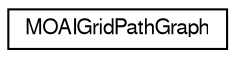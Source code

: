digraph G
{
  edge [fontname="FreeSans",fontsize="10",labelfontname="FreeSans",labelfontsize="10"];
  node [fontname="FreeSans",fontsize="10",shape=record];
  rankdir=LR;
  Node1 [label="MOAIGridPathGraph",height=0.2,width=0.4,color="black", fillcolor="white", style="filled",URL="$class_m_o_a_i_grid_path_graph.html",tooltip="Pathfinder graph adapter for MOAIGrid."];
}
